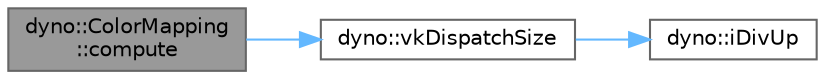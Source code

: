 digraph "dyno::ColorMapping::compute"
{
 // LATEX_PDF_SIZE
  bgcolor="transparent";
  edge [fontname=Helvetica,fontsize=10,labelfontname=Helvetica,labelfontsize=10];
  node [fontname=Helvetica,fontsize=10,shape=box,height=0.2,width=0.4];
  rankdir="LR";
  Node1 [id="Node000001",label="dyno::ColorMapping\l::compute",height=0.2,width=0.4,color="gray40", fillcolor="grey60", style="filled", fontcolor="black",tooltip=" "];
  Node1 -> Node2 [id="edge1_Node000001_Node000002",color="steelblue1",style="solid",tooltip=" "];
  Node2 [id="Node000002",label="dyno::vkDispatchSize",height=0.2,width=0.4,color="grey40", fillcolor="white", style="filled",URL="$namespacedyno.html#a07be42ef7f108666ffd8be1c89652c42",tooltip=" "];
  Node2 -> Node3 [id="edge2_Node000002_Node000003",color="steelblue1",style="solid",tooltip=" "];
  Node3 [id="Node000003",label="dyno::iDivUp",height=0.2,width=0.4,color="grey40", fillcolor="white", style="filled",URL="$namespacedyno.html#afa695669c4898a9b11b223518aab1c38",tooltip=" "];
}
